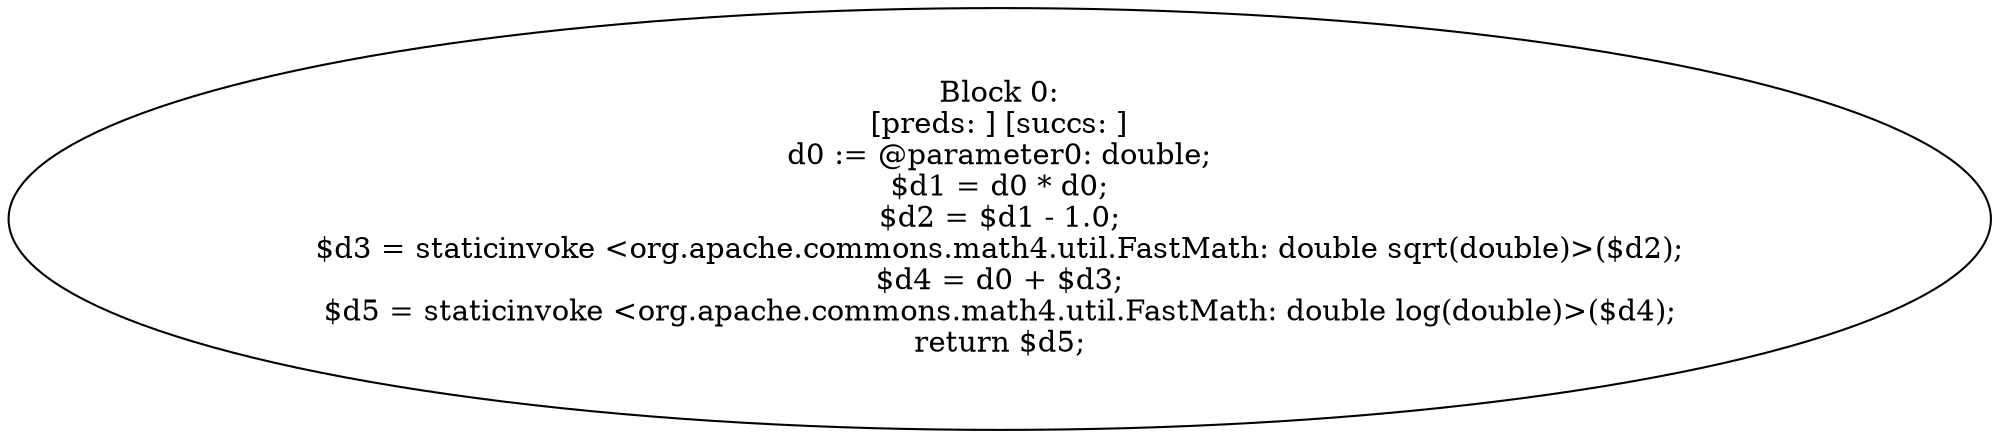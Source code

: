 digraph "unitGraph" {
    "Block 0:
[preds: ] [succs: ]
d0 := @parameter0: double;
$d1 = d0 * d0;
$d2 = $d1 - 1.0;
$d3 = staticinvoke <org.apache.commons.math4.util.FastMath: double sqrt(double)>($d2);
$d4 = d0 + $d3;
$d5 = staticinvoke <org.apache.commons.math4.util.FastMath: double log(double)>($d4);
return $d5;
"
}
